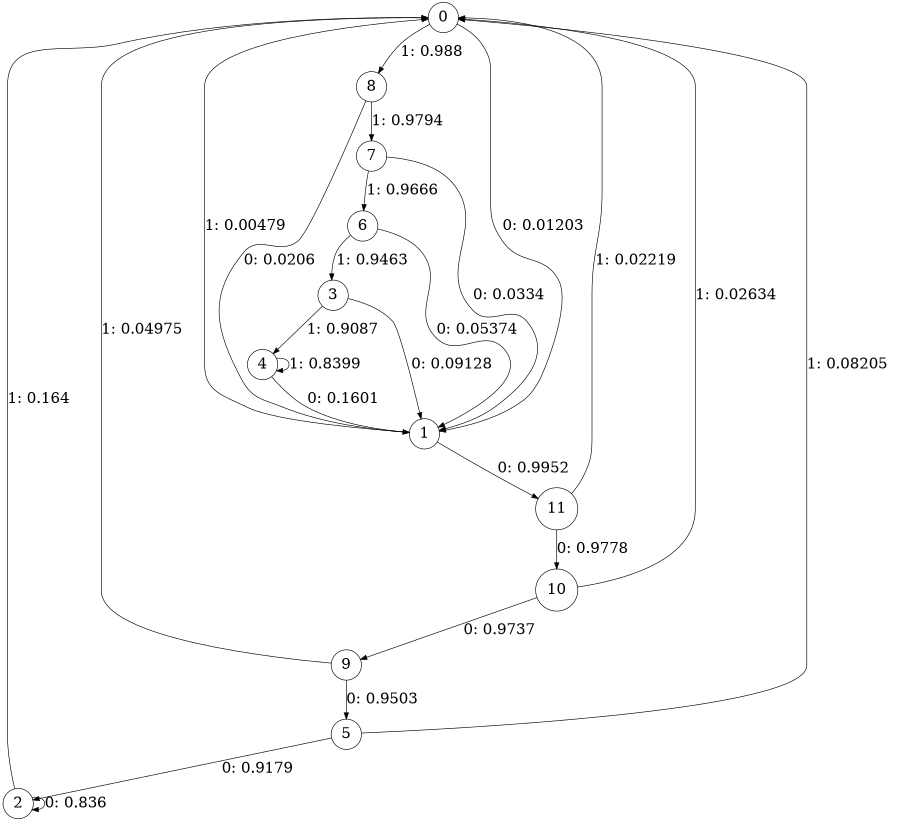 digraph "ch1_both_grouped_diff_L6" {
size = "6,8.5";
ratio = "fill";
node [shape = circle];
node [fontsize = 24];
edge [fontsize = 24];
0 -> 1 [label = "0: 0.01203  "];
0 -> 8 [label = "1: 0.988    "];
1 -> 11 [label = "0: 0.9952   "];
1 -> 0 [label = "1: 0.00479  "];
2 -> 2 [label = "0: 0.836    "];
2 -> 0 [label = "1: 0.164    "];
3 -> 1 [label = "0: 0.09128  "];
3 -> 4 [label = "1: 0.9087   "];
4 -> 1 [label = "0: 0.1601   "];
4 -> 4 [label = "1: 0.8399   "];
5 -> 2 [label = "0: 0.9179   "];
5 -> 0 [label = "1: 0.08205  "];
6 -> 1 [label = "0: 0.05374  "];
6 -> 3 [label = "1: 0.9463   "];
7 -> 1 [label = "0: 0.0334   "];
7 -> 6 [label = "1: 0.9666   "];
8 -> 1 [label = "0: 0.0206   "];
8 -> 7 [label = "1: 0.9794   "];
9 -> 5 [label = "0: 0.9503   "];
9 -> 0 [label = "1: 0.04975  "];
10 -> 9 [label = "0: 0.9737   "];
10 -> 0 [label = "1: 0.02634  "];
11 -> 10 [label = "0: 0.9778   "];
11 -> 0 [label = "1: 0.02219  "];
}